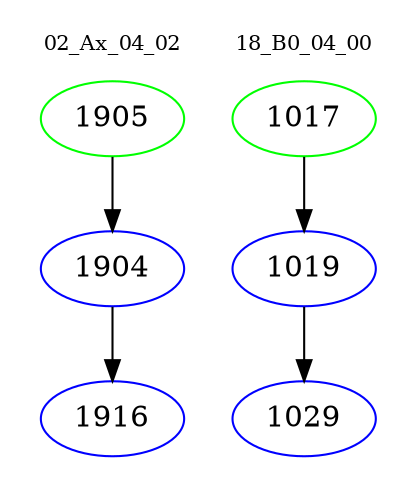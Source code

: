 digraph{
subgraph cluster_0 {
color = white
label = "02_Ax_04_02";
fontsize=10;
T0_1905 [label="1905", color="green"]
T0_1905 -> T0_1904 [color="black"]
T0_1904 [label="1904", color="blue"]
T0_1904 -> T0_1916 [color="black"]
T0_1916 [label="1916", color="blue"]
}
subgraph cluster_1 {
color = white
label = "18_B0_04_00";
fontsize=10;
T1_1017 [label="1017", color="green"]
T1_1017 -> T1_1019 [color="black"]
T1_1019 [label="1019", color="blue"]
T1_1019 -> T1_1029 [color="black"]
T1_1029 [label="1029", color="blue"]
}
}
